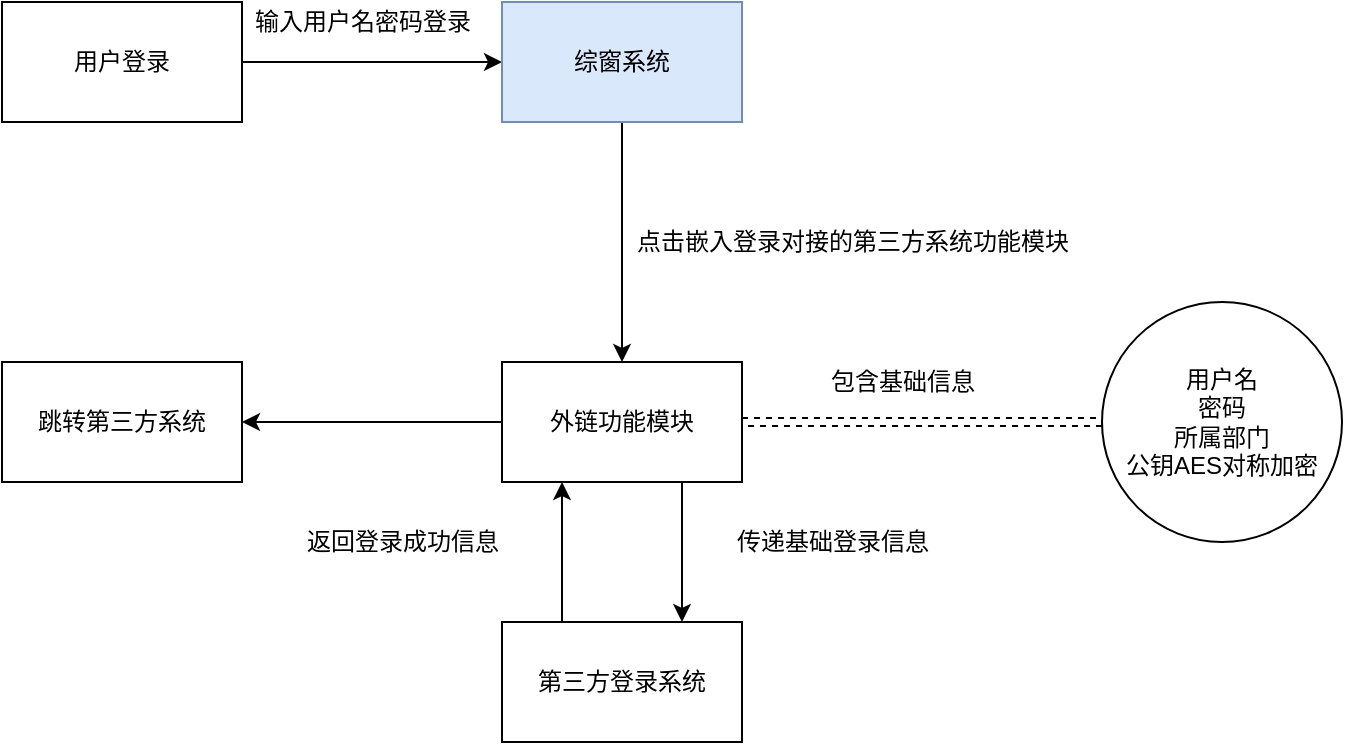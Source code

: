 <mxfile version="14.5.7" type="github">
  <diagram id="DFWtS3ax6X5nvFZESajV" name="Page-1">
    <mxGraphModel dx="1052" dy="554" grid="1" gridSize="10" guides="1" tooltips="1" connect="1" arrows="1" fold="1" page="1" pageScale="1" pageWidth="827" pageHeight="1169" math="0" shadow="0">
      <root>
        <mxCell id="0" />
        <mxCell id="1" parent="0" />
        <mxCell id="-f4Z_TBSMjOKZVasVj8e-3" value="" style="edgeStyle=none;rounded=0;orthogonalLoop=1;jettySize=auto;html=1;" edge="1" parent="1" source="-f4Z_TBSMjOKZVasVj8e-1" target="-f4Z_TBSMjOKZVasVj8e-2">
          <mxGeometry relative="1" as="geometry" />
        </mxCell>
        <mxCell id="-f4Z_TBSMjOKZVasVj8e-1" value="用户登录" style="rounded=0;whiteSpace=wrap;html=1;" vertex="1" parent="1">
          <mxGeometry x="20" y="60" width="120" height="60" as="geometry" />
        </mxCell>
        <mxCell id="-f4Z_TBSMjOKZVasVj8e-6" value="" style="edgeStyle=none;rounded=0;orthogonalLoop=1;jettySize=auto;html=1;" edge="1" parent="1" source="-f4Z_TBSMjOKZVasVj8e-2" target="-f4Z_TBSMjOKZVasVj8e-4">
          <mxGeometry relative="1" as="geometry" />
        </mxCell>
        <mxCell id="-f4Z_TBSMjOKZVasVj8e-2" value="综窗系统" style="rounded=0;whiteSpace=wrap;html=1;fillColor=#dae8fc;strokeColor=#6c8ebf;" vertex="1" parent="1">
          <mxGeometry x="270" y="60" width="120" height="60" as="geometry" />
        </mxCell>
        <mxCell id="-f4Z_TBSMjOKZVasVj8e-13" value="" style="edgeStyle=none;rounded=0;orthogonalLoop=1;jettySize=auto;html=1;entryX=0.75;entryY=0;entryDx=0;entryDy=0;exitX=0.75;exitY=1;exitDx=0;exitDy=0;" edge="1" parent="1" source="-f4Z_TBSMjOKZVasVj8e-4" target="-f4Z_TBSMjOKZVasVj8e-12">
          <mxGeometry relative="1" as="geometry">
            <mxPoint x="360" y="310" as="sourcePoint" />
            <Array as="points">
              <mxPoint x="360" y="340" />
            </Array>
          </mxGeometry>
        </mxCell>
        <mxCell id="-f4Z_TBSMjOKZVasVj8e-16" value="" style="edgeStyle=none;rounded=0;orthogonalLoop=1;jettySize=auto;html=1;entryX=0;entryY=0.5;entryDx=0;entryDy=0;shape=link;dashed=1;" edge="1" parent="1" source="-f4Z_TBSMjOKZVasVj8e-4" target="-f4Z_TBSMjOKZVasVj8e-7">
          <mxGeometry relative="1" as="geometry" />
        </mxCell>
        <mxCell id="-f4Z_TBSMjOKZVasVj8e-25" value="" style="edgeStyle=none;rounded=0;orthogonalLoop=1;jettySize=auto;html=1;" edge="1" parent="1" source="-f4Z_TBSMjOKZVasVj8e-4" target="-f4Z_TBSMjOKZVasVj8e-23">
          <mxGeometry relative="1" as="geometry" />
        </mxCell>
        <mxCell id="-f4Z_TBSMjOKZVasVj8e-4" value="外链功能模块" style="rounded=0;whiteSpace=wrap;html=1;" vertex="1" parent="1">
          <mxGeometry x="270" y="240" width="120" height="60" as="geometry" />
        </mxCell>
        <mxCell id="-f4Z_TBSMjOKZVasVj8e-7" value="用户名&lt;br&gt;密码&lt;br&gt;所属部门&lt;br&gt;公钥AES对称加密" style="ellipse;whiteSpace=wrap;html=1;" vertex="1" parent="1">
          <mxGeometry x="570" y="210" width="120" height="120" as="geometry" />
        </mxCell>
        <mxCell id="-f4Z_TBSMjOKZVasVj8e-10" value="点击嵌入登录对接的第三方系统功能模块" style="text;html=1;align=center;verticalAlign=middle;resizable=0;points=[];autosize=1;" vertex="1" parent="1">
          <mxGeometry x="330" y="170" width="230" height="20" as="geometry" />
        </mxCell>
        <mxCell id="-f4Z_TBSMjOKZVasVj8e-11" value="包含基础信息" style="text;html=1;align=center;verticalAlign=middle;resizable=0;points=[];autosize=1;" vertex="1" parent="1">
          <mxGeometry x="425" y="240" width="90" height="20" as="geometry" />
        </mxCell>
        <mxCell id="-f4Z_TBSMjOKZVasVj8e-12" value="第三方登录系统" style="rounded=0;whiteSpace=wrap;html=1;" vertex="1" parent="1">
          <mxGeometry x="270" y="370" width="120" height="60" as="geometry" />
        </mxCell>
        <mxCell id="-f4Z_TBSMjOKZVasVj8e-17" value="传递基础登录信息" style="text;html=1;align=center;verticalAlign=middle;resizable=0;points=[];autosize=1;" vertex="1" parent="1">
          <mxGeometry x="380" y="320" width="110" height="20" as="geometry" />
        </mxCell>
        <mxCell id="-f4Z_TBSMjOKZVasVj8e-19" value="" style="edgeStyle=none;rounded=0;orthogonalLoop=1;jettySize=auto;html=1;entryX=0.75;entryY=0;entryDx=0;entryDy=0;exitX=0.75;exitY=1;exitDx=0;exitDy=0;" edge="1" parent="1">
          <mxGeometry relative="1" as="geometry">
            <mxPoint x="300" y="370" as="sourcePoint" />
            <mxPoint x="300" y="300" as="targetPoint" />
            <Array as="points" />
          </mxGeometry>
        </mxCell>
        <mxCell id="-f4Z_TBSMjOKZVasVj8e-20" value="返回登录成功信息" style="text;html=1;align=center;verticalAlign=middle;resizable=0;points=[];autosize=1;" vertex="1" parent="1">
          <mxGeometry x="165" y="320" width="110" height="20" as="geometry" />
        </mxCell>
        <mxCell id="-f4Z_TBSMjOKZVasVj8e-23" value="跳转第三方系统" style="rounded=0;whiteSpace=wrap;html=1;" vertex="1" parent="1">
          <mxGeometry x="20" y="240" width="120" height="60" as="geometry" />
        </mxCell>
        <mxCell id="-f4Z_TBSMjOKZVasVj8e-26" value="输入用户名密码登录" style="text;html=1;align=center;verticalAlign=middle;resizable=0;points=[];autosize=1;" vertex="1" parent="1">
          <mxGeometry x="140" y="60" width="120" height="20" as="geometry" />
        </mxCell>
      </root>
    </mxGraphModel>
  </diagram>
</mxfile>
